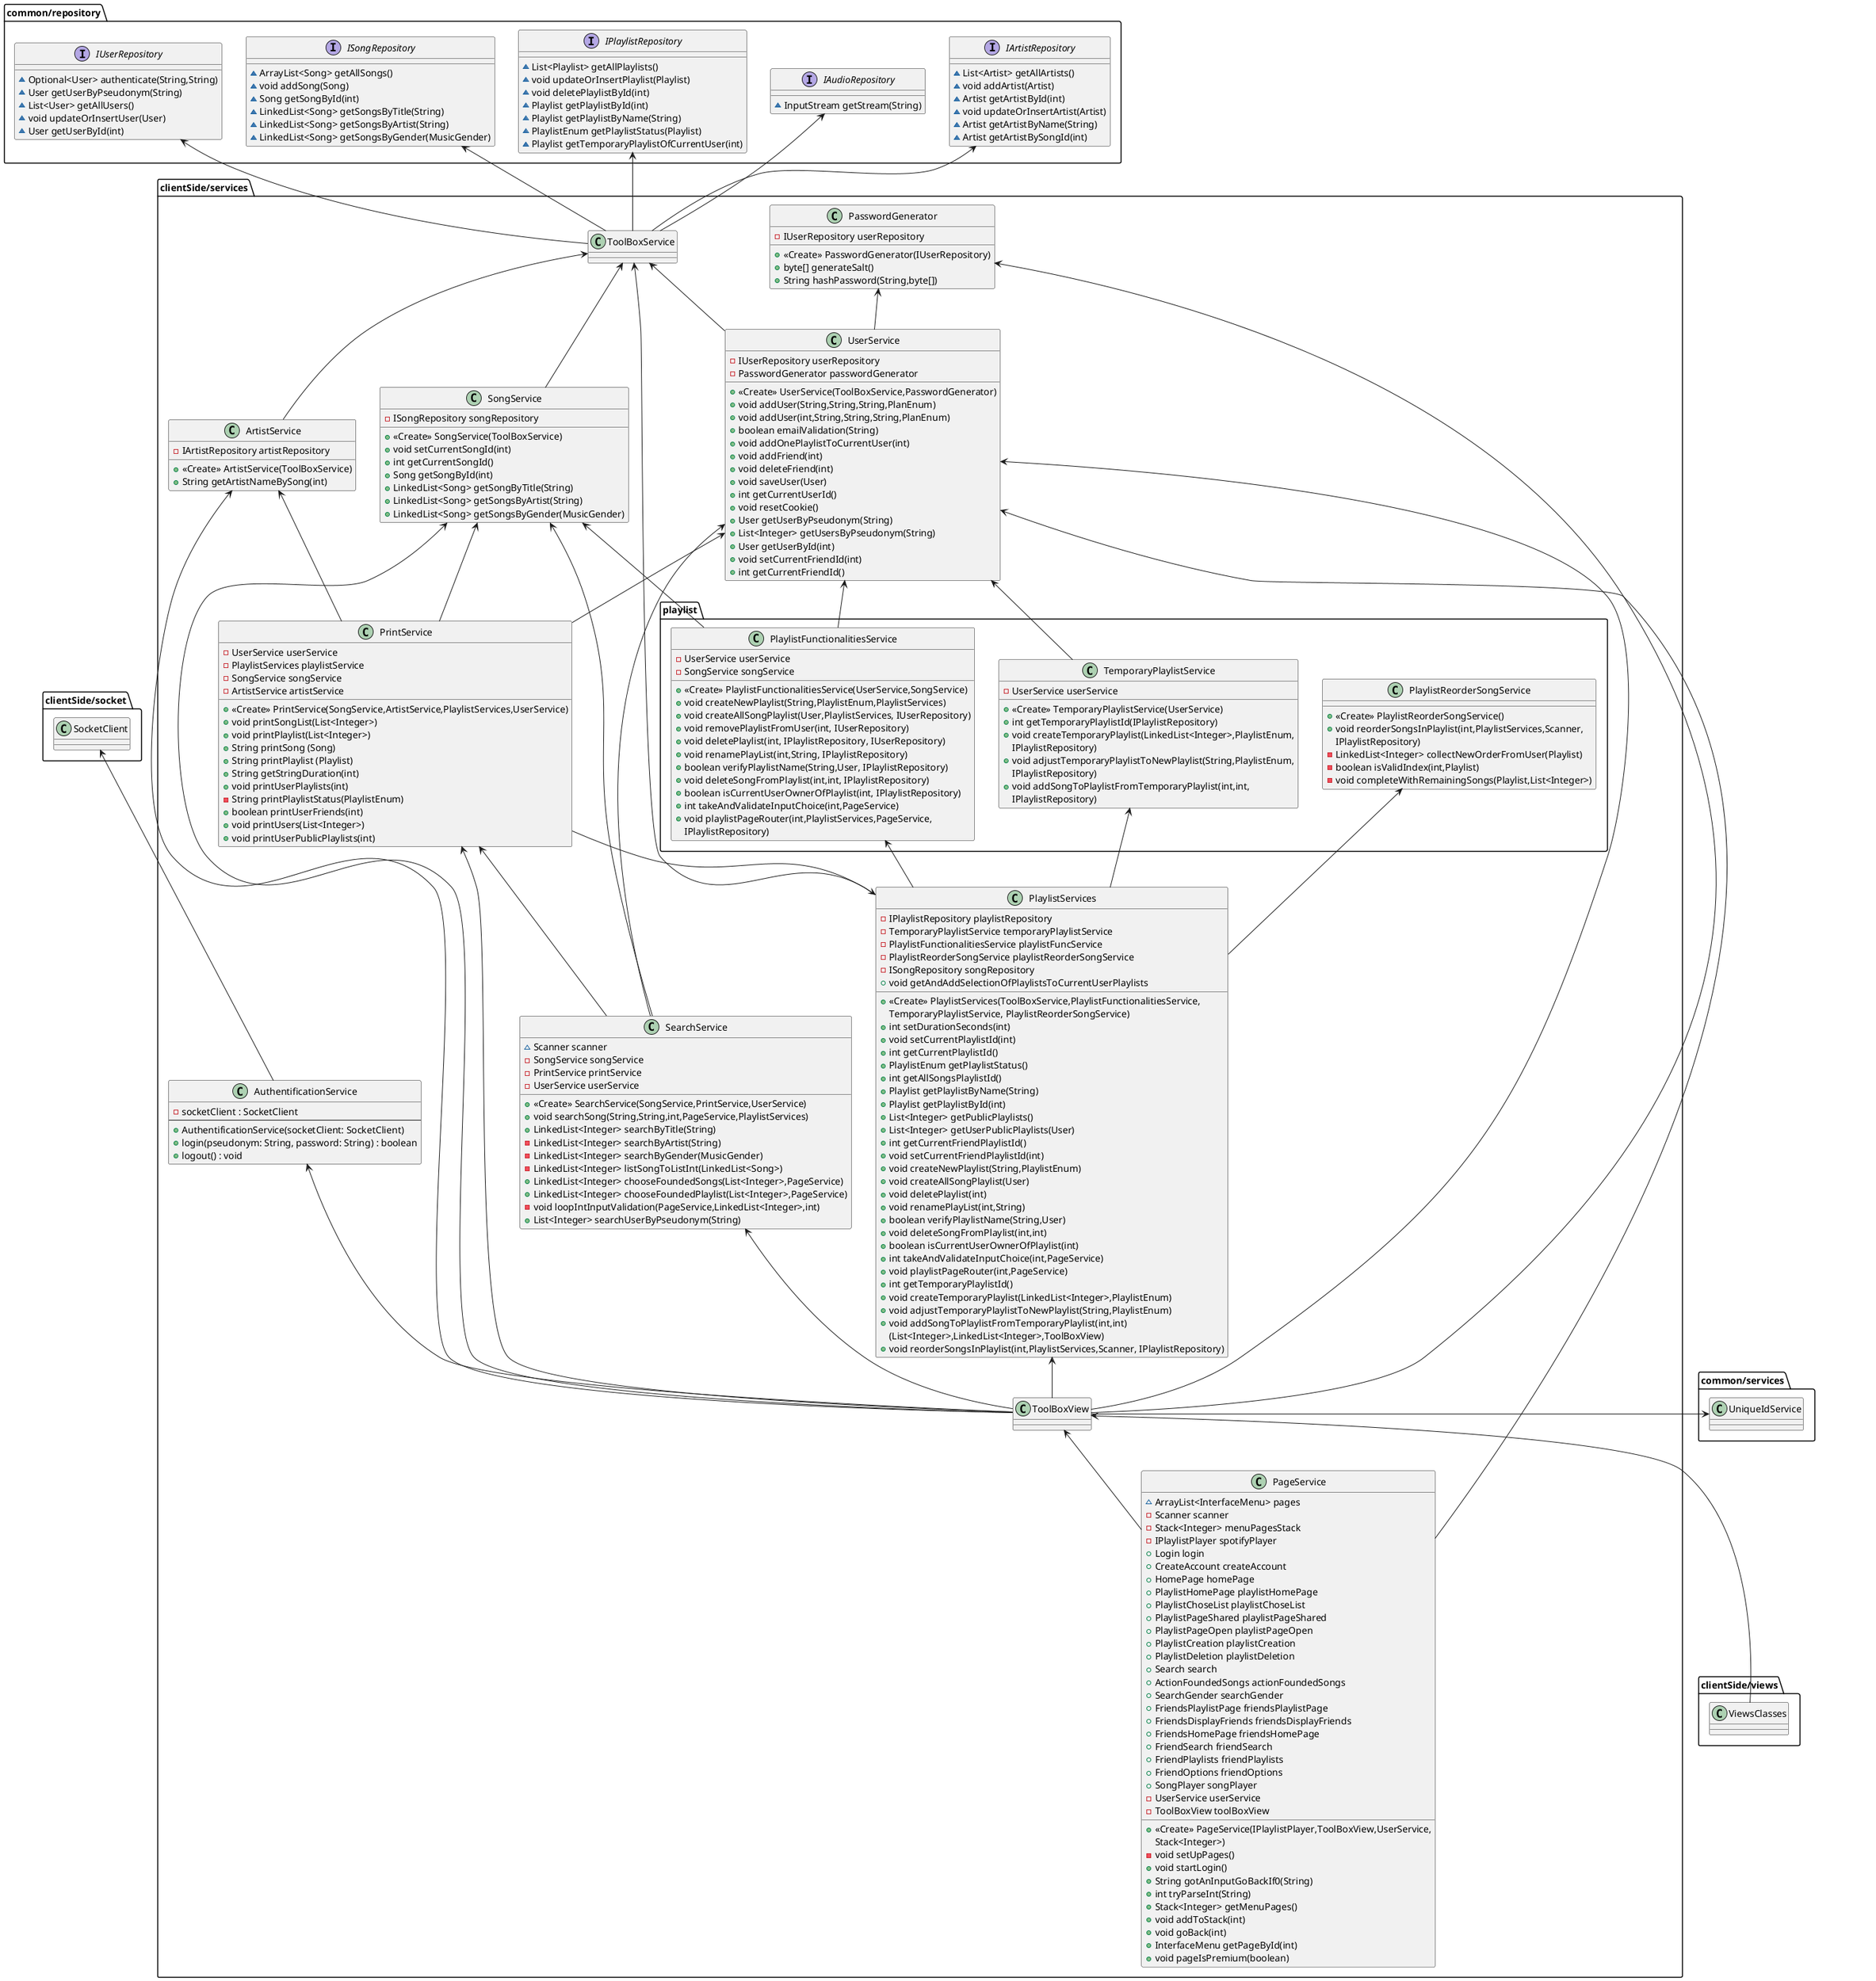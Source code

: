 @startuml
interface "common/repository.IUserRepository" {
~ Optional<User> authenticate(String,String)
~ User getUserByPseudonym(String)
~ List<User> getAllUsers()
~ void updateOrInsertUser(User)
~ User getUserById(int)
}

interface "common/repository.ISongRepository" {
~ ArrayList<Song> getAllSongs()
~ void addSong(Song)
~ Song getSongById(int)
~ LinkedList<Song> getSongsByTitle(String)
~ LinkedList<Song> getSongsByArtist(String)
~ LinkedList<Song> getSongsByGender(MusicGender)
}

interface common/repository.IPlaylistRepository {
~ List<Playlist> getAllPlaylists()
~ void updateOrInsertPlaylist(Playlist)
~ void deletePlaylistById(int)
~ Playlist getPlaylistById(int)
~ Playlist getPlaylistByName(String)
~ PlaylistEnum getPlaylistStatus(Playlist)
~ Playlist getTemporaryPlaylistOfCurrentUser(int)
}

interface common/repository.IAudioRepository {
~ InputStream getStream(String)
}

interface common/repository.IArtistRepository {
~ List<Artist> getAllArtists()
~ void addArtist(Artist)
~ Artist getArtistById(int)
~ void updateOrInsertArtist(Artist)
~ Artist getArtistByName(String)
~ Artist getArtistBySongId(int)
}

class clientSide/services.SongService {
- ISongRepository songRepository
+ <<Create>> SongService(ToolBoxService)
+ void setCurrentSongId(int)
+ int getCurrentSongId()
+ Song getSongById(int)
+ LinkedList<Song> getSongByTitle(String)
+ LinkedList<Song> getSongsByArtist(String)
+ LinkedList<Song> getSongsByGender(MusicGender)
}

class "clientSide/services.playlist.PlaylistFunctionalitiesService" {
- UserService userService
- SongService songService
+ <<Create>> PlaylistFunctionalitiesService(UserService,SongService)
+ void createNewPlaylist(String,PlaylistEnum,PlaylistServices)
+ void createAllSongPlaylist(User,PlaylistServices, IUserRepository)
+ void removePlaylistFromUser(int, IUserRepository)
+ void deletePlaylist(int, IPlaylistRepository, IUserRepository)
+ void renamePlayList(int,String, IPlaylistRepository)
+ boolean verifyPlaylistName(String,User, IPlaylistRepository)
+ void deleteSongFromPlaylist(int,int, IPlaylistRepository)
+ boolean isCurrentUserOwnerOfPlaylist(int, IPlaylistRepository)
+ int takeAndValidateInputChoice(int,PageService)
+ void playlistPageRouter(int,PlaylistServices,PageService,
IPlaylistRepository)
}

class "clientSide/services.AuthentificationService" {
    - socketClient : SocketClient
    --
    + AuthentificationService(socketClient: SocketClient)
    + login(pseudonym: String, password: String) : boolean
    + logout() : void
}

class "clientSide/services.playlist.PlaylistReorderSongService" {
+ <<Create>> PlaylistReorderSongService()
+ void reorderSongsInPlaylist(int,PlaylistServices,Scanner,
IPlaylistRepository)
- LinkedList<Integer> collectNewOrderFromUser(Playlist)
- boolean isValidIndex(int,Playlist)
- void completeWithRemainingSongs(Playlist,List<Integer>)
}

class "clientSide/services.PrintService" {
- UserService userService
- PlaylistServices playlistService
- SongService songService
- ArtistService artistService
+ <<Create>> PrintService(SongService,ArtistService,PlaylistServices,UserService)
+ void printSongList(List<Integer>)
+ void printPlaylist(List<Integer>)
+ String printSong (Song)
+ String printPlaylist (Playlist)
+ String getStringDuration(int)
+ void printUserPlaylists(int)
- String printPlaylistStatus(PlaylistEnum)
+ boolean printUserFriends(int)
+ void printUsers(List<Integer>)
+ void printUserPublicPlaylists(int)
}

class "clientSide/services.ArtistService" {
- IArtistRepository artistRepository
+ <<Create>> ArtistService(ToolBoxService)
+ String getArtistNameBySong(int)
}

class "clientSide/services.PlaylistServices" {
- IPlaylistRepository playlistRepository
- TemporaryPlaylistService temporaryPlaylistService
- PlaylistFunctionalitiesService playlistFuncService
- PlaylistReorderSongService playlistReorderSongService
- ISongRepository songRepository
+ <<Create>> PlaylistServices(ToolBoxService,PlaylistFunctionalitiesService,
TemporaryPlaylistService, PlaylistReorderSongService)
+ int setDurationSeconds(int)
+ void setCurrentPlaylistId(int)
+ int getCurrentPlaylistId()
+ PlaylistEnum getPlaylistStatus()
+ int getAllSongsPlaylistId()
+ Playlist getPlaylistByName(String)
+ Playlist getPlaylistById(int)
+ List<Integer> getPublicPlaylists()
+ List<Integer> getUserPublicPlaylists(User)
+ int getCurrentFriendPlaylistId()
+ void setCurrentFriendPlaylistId(int)
+ void createNewPlaylist(String,PlaylistEnum)
+ void createAllSongPlaylist(User)
+ void deletePlaylist(int)
+ void renamePlayList(int,String)
+ boolean verifyPlaylistName(String,User)
+ void deleteSongFromPlaylist(int,int)
+ boolean isCurrentUserOwnerOfPlaylist(int)
+ int takeAndValidateInputChoice(int,PageService)
+ void playlistPageRouter(int,PageService)
+ int getTemporaryPlaylistId()
+ void createTemporaryPlaylist(LinkedList<Integer>,PlaylistEnum)
+ void adjustTemporaryPlaylistToNewPlaylist(String,PlaylistEnum)
+ void addSongToPlaylistFromTemporaryPlaylist(int,int)
+ void getAndAddSelectionOfPlaylistsToCurrentUserPlaylists
(List<Integer>,LinkedList<Integer>,ToolBoxView)
+ void reorderSongsInPlaylist(int,PlaylistServices,Scanner, IPlaylistRepository)
}

class clientSide/services.SearchService {
~ Scanner scanner
- SongService songService
- PrintService printService
- UserService userService
+ <<Create>> SearchService(SongService,PrintService,UserService)
+ void searchSong(String,String,int,PageService,PlaylistServices)
+ LinkedList<Integer> searchByTitle(String)
- LinkedList<Integer> searchByArtist(String)
- LinkedList<Integer> searchByGender(MusicGender)
- LinkedList<Integer> listSongToListInt(LinkedList<Song>)
+ LinkedList<Integer> chooseFoundedSongs(List<Integer>,PageService)
+ LinkedList<Integer> chooseFoundedPlaylist(List<Integer>,PageService)
- void loopIntInputValidation(PageService,LinkedList<Integer>,int)
+ List<Integer> searchUserByPseudonym(String)
}

class clientSide/services.UserService {
- IUserRepository userRepository
- PasswordGenerator passwordGenerator
+ <<Create>> UserService(ToolBoxService,PasswordGenerator)
+ void addUser(String,String,String,PlanEnum)
+ void addUser(int,String,String,String,PlanEnum)
+ boolean emailValidation(String)
+ void addOnePlaylistToCurrentUser(int)
+ void addFriend(int)
+ void deleteFriend(int)
+ void saveUser(User)
+ int getCurrentUserId()
+ void resetCookie()
+ User getUserByPseudonym(String)
+ List<Integer> getUsersByPseudonym(String)
+ User getUserById(int)
+ void setCurrentFriendId(int)
+ int getCurrentFriendId()
}

class "clientSide/services.ToolBoxService" {
}

class "clientSide/services.playlist.TemporaryPlaylistService" {
- UserService userService
+ <<Create>> TemporaryPlaylistService(UserService)
+ int getTemporaryPlaylistId(IPlaylistRepository)
+ void createTemporaryPlaylist(LinkedList<Integer>,PlaylistEnum,
IPlaylistRepository)
+ void adjustTemporaryPlaylistToNewPlaylist(String,PlaylistEnum,
IPlaylistRepository)
+ void addSongToPlaylistFromTemporaryPlaylist(int,int,
IPlaylistRepository)
}

class "clientSide/services.PasswordGenerator" {
- IUserRepository userRepository
+ <<Create>> PasswordGenerator(IUserRepository)
+ byte[] generateSalt()
+ String hashPassword(String,byte[])
}

class clientSide/services.PageService {
~ ArrayList<InterfaceMenu> pages
- Scanner scanner
- Stack<Integer> menuPagesStack
- IPlaylistPlayer spotifyPlayer
+ Login login
+ CreateAccount createAccount
+ HomePage homePage
+ PlaylistHomePage playlistHomePage
+ PlaylistChoseList playlistChoseList
+ PlaylistPageShared playlistPageShared
+ PlaylistPageOpen playlistPageOpen
+ PlaylistCreation playlistCreation
+ PlaylistDeletion playlistDeletion
+ Search search
+ ActionFoundedSongs actionFoundedSongs
+ SearchGender searchGender
+ FriendsPlaylistPage friendsPlaylistPage
+ FriendsDisplayFriends friendsDisplayFriends
+ FriendsHomePage friendsHomePage
+ FriendSearch friendSearch
+ FriendPlaylists friendPlaylists
+ FriendOptions friendOptions
+ SongPlayer songPlayer
- UserService userService
- ToolBoxView toolBoxView
+ <<Create>> PageService(IPlaylistPlayer,ToolBoxView,UserService,
Stack<Integer>)
- void setUpPages()
+ void startLogin()
+ String gotAnInputGoBackIf0(String)
+ int tryParseInt(String)
+ Stack<Integer> getMenuPages()
+ void addToStack(int)
+ void goBack(int)
+ InterfaceMenu getPageById(int)
+ void pageIsPremium(boolean)
}

class clientSide/views.ViewsClasses {}
class clientSide/services.ToolBoxView {
}


' --- Dépendances générées ---

"clientSide/services.AuthentificationService" -u-> "clientSide/socket.SocketClient"

"clientSide/services.SongService" -u-> "clientSide/services.ToolBoxService"

"clientSide/services.playlist.PlaylistFunctionalitiesService" -u-> "clientSide/services.UserService"
"clientSide/services.playlist.PlaylistFunctionalitiesService" -u-> "clientSide/services.SongService"

"clientSide/services.PrintService" -u-> "clientSide/services.SongService"
"clientSide/services.PrintService" -u-> "clientSide/services.ArtistService"
"clientSide/services.PrintService" -r-> "clientSide/services.PlaylistServices"
"clientSide/services.PrintService" -u-> "clientSide/services.UserService"

"clientSide/services.ArtistService" -u-> "clientSide/services.ToolBoxService"

"clientSide/services.PlaylistServices" -u-> "clientSide/services.ToolBoxService"
"clientSide/services.PlaylistServices" -u-> "clientSide/services.playlist.PlaylistFunctionalitiesService"
"clientSide/services.PlaylistServices" -u-> "clientSide/services.playlist.TemporaryPlaylistService"
"clientSide/services.PlaylistServices" -u-> "clientSide/services.playlist.PlaylistReorderSongService"

"clientSide/services.SearchService" -u-> "clientSide/services.SongService"
"clientSide/services.SearchService" -u-> "clientSide/services.PrintService"
"clientSide/services.SearchService" -u--> "clientSide/services.UserService"

"clientSide/services.UserService" -u-> "clientSide/services.ToolBoxService"
"clientSide/services.UserService" -u-> "clientSide/services.PasswordGenerator"

"clientSide/services.playlist.TemporaryPlaylistService" -u-> "clientSide/services.UserService"

"clientSide/services.ToolBoxService" -u-> "common/repository.IUserRepository"
"clientSide/services.ToolBoxService" -u-> "common/repository.ISongRepository"
"clientSide/services.ToolBoxService" -u-> "common/repository.IPlaylistRepository"
"clientSide/services.ToolBoxService" -u-> "common/repository.IAudioRepository"
"clientSide/services.ToolBoxService" -u-> "common/repository.IArtistRepository"


"clientSide/services.PageService" -u-> "clientSide/services.UserService"

"clientSide/services.ToolBoxView" -u-> "clientSide/services.PlaylistServices"
"clientSide/services.ToolBoxView" -u-> "clientSide/services.SongService"
"clientSide/services.ToolBoxView" -u-> "clientSide/services.SearchService"
"clientSide/services.ToolBoxView" -u-> "clientSide/services.UserService"
"clientSide/services.ToolBoxView" -u-> "clientSide/services.PrintService"
"clientSide/services.ToolBoxView" -u-> "clientSide/services.PasswordGenerator"
"clientSide/services.ToolBoxView" -u-> "clientSide/services.ArtistService"
"clientSide/services.ToolBoxView" -u-> "clientSide/services.AuthentificationService"

"clientSide/views.ViewsClasses" -u-> "clientSide/services.ToolBoxView"
"clientSide/services.ToolBoxView" -l-> "common/services.UniqueIdService"
"clientSide/services.PageService" -u-> "clientSide/services.ToolBoxView"

@enduml